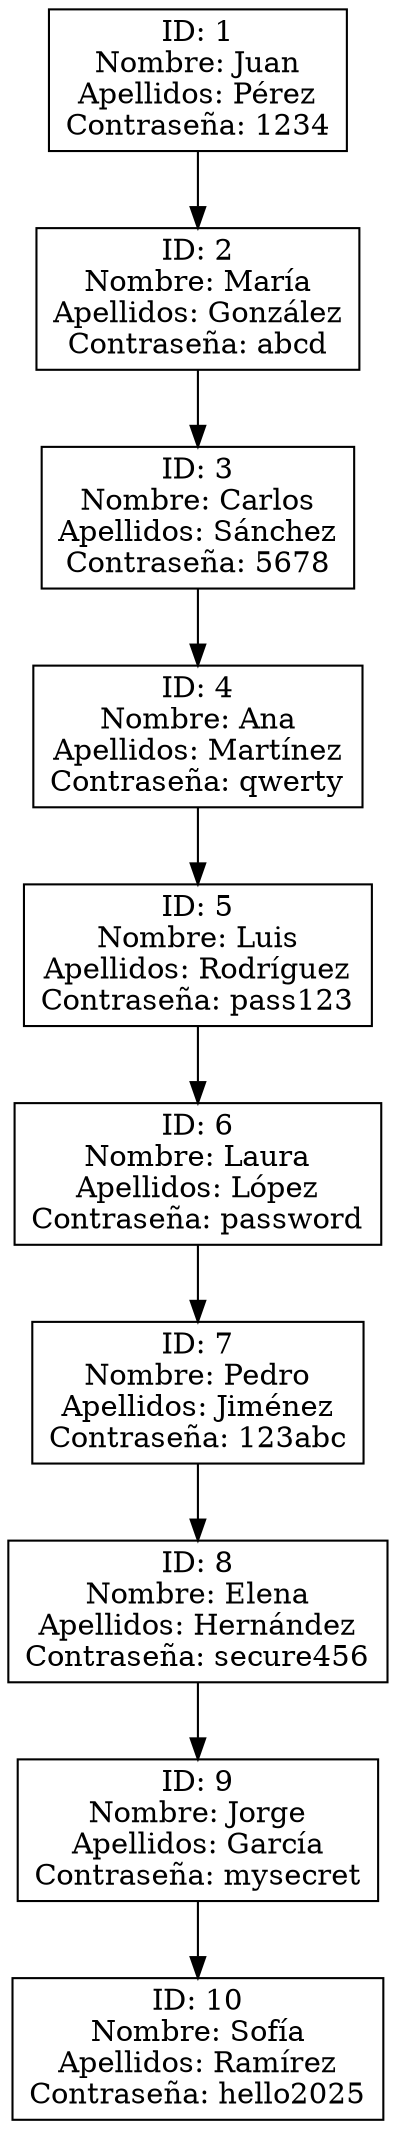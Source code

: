 digraph G {
node [shape=record];
    Usuario1 [label="ID: 1\nNombre: Juan\nApellidos: Pérez\nContraseña: 1234"];
    Usuario1 -> Usuario2;
    Usuario2 [label="ID: 2\nNombre: María\nApellidos: González\nContraseña: abcd"];
    Usuario2 -> Usuario3;
    Usuario3 [label="ID: 3\nNombre: Carlos\nApellidos: Sánchez\nContraseña: 5678"];
    Usuario3 -> Usuario4;
    Usuario4 [label="ID: 4\nNombre: Ana\nApellidos: Martínez\nContraseña: qwerty"];
    Usuario4 -> Usuario5;
    Usuario5 [label="ID: 5\nNombre: Luis\nApellidos: Rodríguez\nContraseña: pass123"];
    Usuario5 -> Usuario6;
    Usuario6 [label="ID: 6\nNombre: Laura\nApellidos: López\nContraseña: password"];
    Usuario6 -> Usuario7;
    Usuario7 [label="ID: 7\nNombre: Pedro\nApellidos: Jiménez\nContraseña: 123abc"];
    Usuario7 -> Usuario8;
    Usuario8 [label="ID: 8\nNombre: Elena\nApellidos: Hernández\nContraseña: secure456"];
    Usuario8 -> Usuario9;
    Usuario9 [label="ID: 9\nNombre: Jorge\nApellidos: García\nContraseña: mysecret"];
    Usuario9 -> Usuario10;
    Usuario10 [label="ID: 10\nNombre: Sofía\nApellidos: Ramírez\nContraseña: hello2025"];
}
